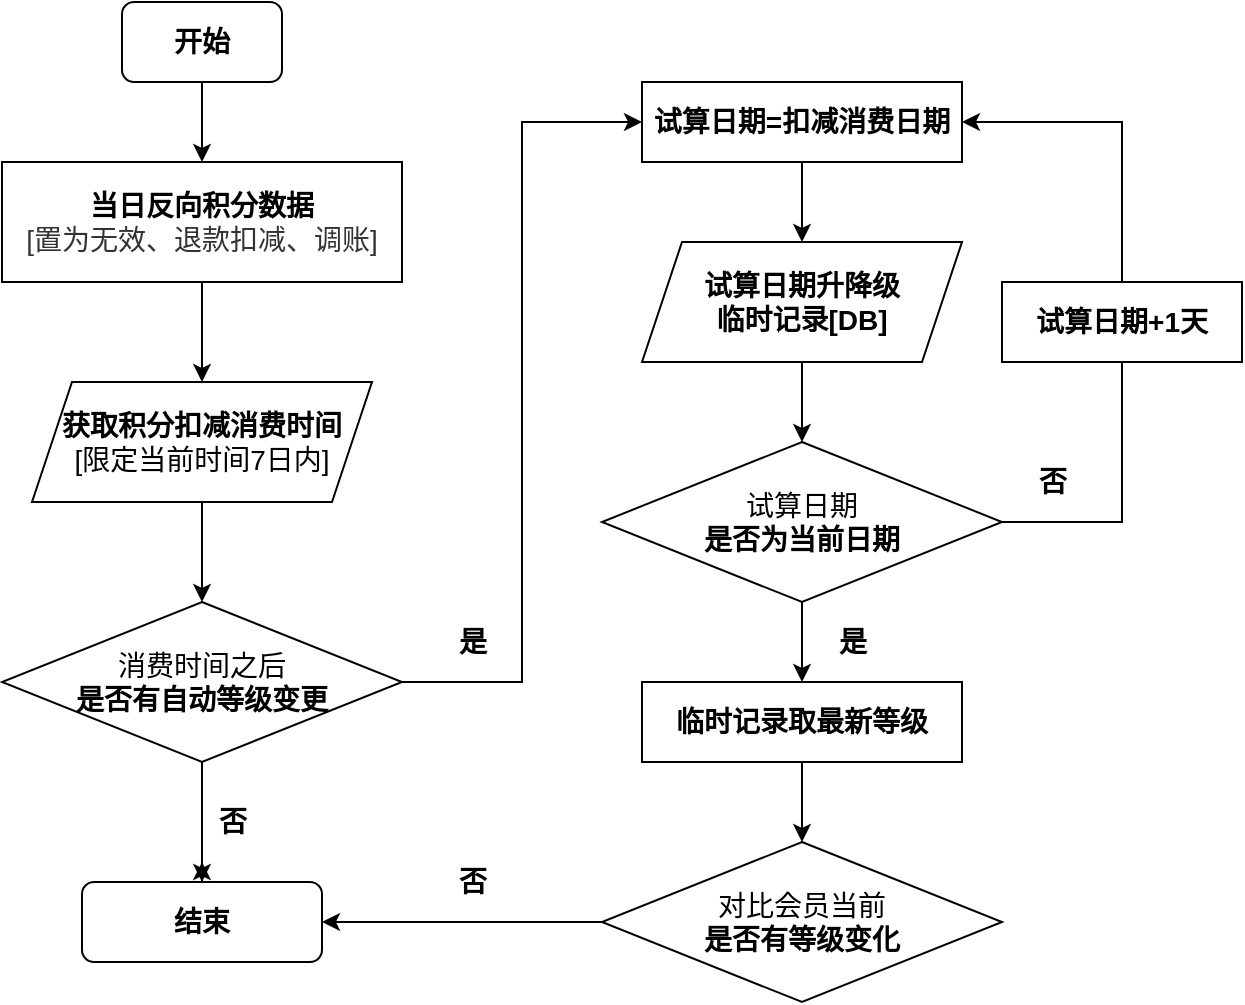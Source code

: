 <mxfile version="14.1.2" type="github">
  <diagram id="gUxt7FaEf-Kk89n041io" name="Page-1">
    <mxGraphModel dx="1185" dy="635" grid="1" gridSize="10" guides="1" tooltips="1" connect="1" arrows="1" fold="1" page="1" pageScale="1" pageWidth="827" pageHeight="1169" math="0" shadow="0">
      <root>
        <mxCell id="0" />
        <mxCell id="1" parent="0" />
        <mxCell id="G0XDKm17rJ_6QTCPzixr-4" style="edgeStyle=orthogonalEdgeStyle;rounded=0;orthogonalLoop=1;jettySize=auto;html=1;exitX=0.5;exitY=1;exitDx=0;exitDy=0;entryX=0.5;entryY=0;entryDx=0;entryDy=0;" edge="1" parent="1" source="G0XDKm17rJ_6QTCPzixr-1" target="G0XDKm17rJ_6QTCPzixr-2">
          <mxGeometry relative="1" as="geometry" />
        </mxCell>
        <mxCell id="G0XDKm17rJ_6QTCPzixr-1" value="&lt;font style=&quot;font-size: 14px&quot;&gt;&lt;b&gt;开始&lt;/b&gt;&lt;/font&gt;" style="rounded=1;whiteSpace=wrap;html=1;" vertex="1" parent="1">
          <mxGeometry x="100" y="40" width="80" height="40" as="geometry" />
        </mxCell>
        <mxCell id="G0XDKm17rJ_6QTCPzixr-7" style="edgeStyle=orthogonalEdgeStyle;rounded=0;orthogonalLoop=1;jettySize=auto;html=1;exitX=0.5;exitY=1;exitDx=0;exitDy=0;entryX=0.5;entryY=0;entryDx=0;entryDy=0;" edge="1" parent="1" source="G0XDKm17rJ_6QTCPzixr-2" target="G0XDKm17rJ_6QTCPzixr-5">
          <mxGeometry relative="1" as="geometry" />
        </mxCell>
        <mxCell id="G0XDKm17rJ_6QTCPzixr-2" value="&lt;font style=&quot;font-size: 14px&quot;&gt;&lt;b&gt;当日反向积分数据&lt;/b&gt;&lt;br&gt;&lt;span style=&quot;color: rgb(51 , 51 , 51) ; font-family: &amp;#34;arial normal&amp;#34; , &amp;#34;arial&amp;#34;&quot;&gt;[置为无效、退款扣减、调账]&lt;/span&gt;&lt;/font&gt;" style="rounded=0;whiteSpace=wrap;html=1;align=center;" vertex="1" parent="1">
          <mxGeometry x="40" y="120" width="200" height="60" as="geometry" />
        </mxCell>
        <mxCell id="G0XDKm17rJ_6QTCPzixr-9" style="edgeStyle=orthogonalEdgeStyle;rounded=0;orthogonalLoop=1;jettySize=auto;html=1;exitX=0.5;exitY=1;exitDx=0;exitDy=0;entryX=0.5;entryY=0;entryDx=0;entryDy=0;" edge="1" parent="1" source="G0XDKm17rJ_6QTCPzixr-5" target="G0XDKm17rJ_6QTCPzixr-8">
          <mxGeometry relative="1" as="geometry" />
        </mxCell>
        <mxCell id="G0XDKm17rJ_6QTCPzixr-5" value="&lt;font style=&quot;font-size: 14px&quot;&gt;&lt;b&gt;获取积分扣减消费时间&lt;/b&gt;&lt;br&gt;[限定当前时间7日内]&lt;br&gt;&lt;/font&gt;" style="shape=parallelogram;perimeter=parallelogramPerimeter;whiteSpace=wrap;html=1;fixedSize=1;" vertex="1" parent="1">
          <mxGeometry x="55" y="230" width="170" height="60" as="geometry" />
        </mxCell>
        <mxCell id="G0XDKm17rJ_6QTCPzixr-16" style="edgeStyle=orthogonalEdgeStyle;rounded=0;orthogonalLoop=1;jettySize=auto;html=1;entryX=0.5;entryY=0;entryDx=0;entryDy=0;" edge="1" parent="1" source="G0XDKm17rJ_6QTCPzixr-8" target="G0XDKm17rJ_6QTCPzixr-10">
          <mxGeometry relative="1" as="geometry" />
        </mxCell>
        <mxCell id="G0XDKm17rJ_6QTCPzixr-20" style="edgeStyle=orthogonalEdgeStyle;rounded=0;orthogonalLoop=1;jettySize=auto;html=1;entryX=0;entryY=0.5;entryDx=0;entryDy=0;" edge="1" parent="1" source="G0XDKm17rJ_6QTCPzixr-8" target="G0XDKm17rJ_6QTCPzixr-19">
          <mxGeometry relative="1" as="geometry" />
        </mxCell>
        <mxCell id="G0XDKm17rJ_6QTCPzixr-8" value="&lt;font style=&quot;font-size: 14px&quot;&gt;消费时间之后&lt;br&gt;&lt;b&gt;是否有自动等级变更&lt;/b&gt;&lt;/font&gt;" style="rhombus;whiteSpace=wrap;html=1;" vertex="1" parent="1">
          <mxGeometry x="40" y="340" width="200" height="80" as="geometry" />
        </mxCell>
        <mxCell id="G0XDKm17rJ_6QTCPzixr-18" style="edgeStyle=orthogonalEdgeStyle;rounded=0;orthogonalLoop=1;jettySize=auto;html=1;exitX=0.5;exitY=0;exitDx=0;exitDy=0;" edge="1" parent="1" source="G0XDKm17rJ_6QTCPzixr-10">
          <mxGeometry relative="1" as="geometry">
            <mxPoint x="140" y="470" as="targetPoint" />
          </mxGeometry>
        </mxCell>
        <mxCell id="G0XDKm17rJ_6QTCPzixr-10" value="&lt;font style=&quot;font-size: 14px&quot;&gt;&lt;b&gt;结束&lt;/b&gt;&lt;/font&gt;" style="rounded=1;whiteSpace=wrap;html=1;" vertex="1" parent="1">
          <mxGeometry x="80" y="480" width="120" height="40" as="geometry" />
        </mxCell>
        <mxCell id="G0XDKm17rJ_6QTCPzixr-17" value="&lt;font style=&quot;font-size: 14px&quot;&gt;&lt;b style=&quot;line-height: 120%&quot;&gt;否&lt;/b&gt;&lt;/font&gt;" style="text;html=1;resizable=0;autosize=1;align=center;verticalAlign=middle;points=[];fillColor=none;strokeColor=none;rounded=0;" vertex="1" parent="1">
          <mxGeometry x="140" y="440" width="30" height="20" as="geometry" />
        </mxCell>
        <mxCell id="G0XDKm17rJ_6QTCPzixr-23" style="edgeStyle=orthogonalEdgeStyle;rounded=0;orthogonalLoop=1;jettySize=auto;html=1;entryX=0.5;entryY=0;entryDx=0;entryDy=0;" edge="1" parent="1" source="G0XDKm17rJ_6QTCPzixr-19" target="G0XDKm17rJ_6QTCPzixr-22">
          <mxGeometry relative="1" as="geometry" />
        </mxCell>
        <mxCell id="G0XDKm17rJ_6QTCPzixr-19" value="&lt;b&gt;&lt;font style=&quot;font-size: 14px&quot;&gt;试算日期=扣减消费日期&lt;/font&gt;&lt;/b&gt;" style="rounded=0;whiteSpace=wrap;html=1;" vertex="1" parent="1">
          <mxGeometry x="360" y="80" width="160" height="40" as="geometry" />
        </mxCell>
        <mxCell id="G0XDKm17rJ_6QTCPzixr-21" value="&lt;font style=&quot;font-size: 14px&quot;&gt;&lt;b style=&quot;line-height: 120%&quot;&gt;是&lt;/b&gt;&lt;/font&gt;" style="text;html=1;resizable=0;autosize=1;align=center;verticalAlign=middle;points=[];fillColor=none;strokeColor=none;rounded=0;" vertex="1" parent="1">
          <mxGeometry x="260" y="350" width="30" height="20" as="geometry" />
        </mxCell>
        <mxCell id="G0XDKm17rJ_6QTCPzixr-25" style="edgeStyle=orthogonalEdgeStyle;rounded=0;orthogonalLoop=1;jettySize=auto;html=1;exitX=0.5;exitY=1;exitDx=0;exitDy=0;entryX=0.5;entryY=0;entryDx=0;entryDy=0;" edge="1" parent="1" source="G0XDKm17rJ_6QTCPzixr-22" target="G0XDKm17rJ_6QTCPzixr-24">
          <mxGeometry relative="1" as="geometry" />
        </mxCell>
        <mxCell id="G0XDKm17rJ_6QTCPzixr-22" value="&lt;b&gt;&lt;font style=&quot;font-size: 14px&quot;&gt;试算日期升降级&lt;br&gt;临时&lt;/font&gt;&lt;/b&gt;&lt;b&gt;&lt;font style=&quot;font-size: 14px&quot;&gt;记录[DB]&lt;/font&gt;&lt;/b&gt;" style="shape=parallelogram;perimeter=parallelogramPerimeter;whiteSpace=wrap;html=1;fixedSize=1;" vertex="1" parent="1">
          <mxGeometry x="360" y="160" width="160" height="60" as="geometry" />
        </mxCell>
        <mxCell id="G0XDKm17rJ_6QTCPzixr-26" style="edgeStyle=orthogonalEdgeStyle;rounded=0;orthogonalLoop=1;jettySize=auto;html=1;entryX=1;entryY=0.5;entryDx=0;entryDy=0;exitX=1;exitY=0.5;exitDx=0;exitDy=0;" edge="1" parent="1" source="G0XDKm17rJ_6QTCPzixr-24" target="G0XDKm17rJ_6QTCPzixr-19">
          <mxGeometry relative="1" as="geometry">
            <Array as="points">
              <mxPoint x="600" y="300" />
              <mxPoint x="600" y="100" />
            </Array>
          </mxGeometry>
        </mxCell>
        <mxCell id="G0XDKm17rJ_6QTCPzixr-30" style="edgeStyle=orthogonalEdgeStyle;rounded=0;orthogonalLoop=1;jettySize=auto;html=1;entryX=0.5;entryY=0;entryDx=0;entryDy=0;" edge="1" parent="1" source="G0XDKm17rJ_6QTCPzixr-24" target="G0XDKm17rJ_6QTCPzixr-29">
          <mxGeometry relative="1" as="geometry" />
        </mxCell>
        <mxCell id="G0XDKm17rJ_6QTCPzixr-24" value="&lt;font style=&quot;font-size: 14px&quot;&gt;试算日期&lt;br&gt;&lt;b&gt;是否为当前日期&lt;/b&gt;&lt;/font&gt;" style="rhombus;whiteSpace=wrap;html=1;" vertex="1" parent="1">
          <mxGeometry x="340" y="260" width="200" height="80" as="geometry" />
        </mxCell>
        <mxCell id="G0XDKm17rJ_6QTCPzixr-27" value="&lt;font style=&quot;font-size: 14px&quot;&gt;&lt;b style=&quot;line-height: 120%&quot;&gt;否&lt;/b&gt;&lt;/font&gt;" style="text;html=1;resizable=0;autosize=1;align=center;verticalAlign=middle;points=[];fillColor=none;strokeColor=none;rounded=0;" vertex="1" parent="1">
          <mxGeometry x="550" y="270" width="30" height="20" as="geometry" />
        </mxCell>
        <mxCell id="G0XDKm17rJ_6QTCPzixr-28" value="&lt;b&gt;&lt;font style=&quot;font-size: 14px&quot;&gt;试算日期+1天&lt;/font&gt;&lt;/b&gt;" style="rounded=0;whiteSpace=wrap;html=1;" vertex="1" parent="1">
          <mxGeometry x="540" y="180" width="120" height="40" as="geometry" />
        </mxCell>
        <mxCell id="G0XDKm17rJ_6QTCPzixr-33" style="edgeStyle=orthogonalEdgeStyle;rounded=0;orthogonalLoop=1;jettySize=auto;html=1;exitX=0.5;exitY=1;exitDx=0;exitDy=0;" edge="1" parent="1" source="G0XDKm17rJ_6QTCPzixr-29" target="G0XDKm17rJ_6QTCPzixr-32">
          <mxGeometry relative="1" as="geometry" />
        </mxCell>
        <mxCell id="G0XDKm17rJ_6QTCPzixr-29" value="&lt;b&gt;&lt;font style=&quot;font-size: 14px&quot;&gt;临时记录取最新等级&lt;/font&gt;&lt;/b&gt;" style="rounded=0;whiteSpace=wrap;html=1;" vertex="1" parent="1">
          <mxGeometry x="360" y="380" width="160" height="40" as="geometry" />
        </mxCell>
        <mxCell id="G0XDKm17rJ_6QTCPzixr-31" value="&lt;font style=&quot;font-size: 14px&quot;&gt;&lt;b style=&quot;line-height: 120%&quot;&gt;是&lt;/b&gt;&lt;/font&gt;" style="text;html=1;resizable=0;autosize=1;align=center;verticalAlign=middle;points=[];fillColor=none;strokeColor=none;rounded=0;" vertex="1" parent="1">
          <mxGeometry x="450" y="350" width="30" height="20" as="geometry" />
        </mxCell>
        <mxCell id="G0XDKm17rJ_6QTCPzixr-35" style="edgeStyle=orthogonalEdgeStyle;rounded=0;orthogonalLoop=1;jettySize=auto;html=1;exitX=0;exitY=0.5;exitDx=0;exitDy=0;entryX=1;entryY=0.5;entryDx=0;entryDy=0;" edge="1" parent="1" source="G0XDKm17rJ_6QTCPzixr-32" target="G0XDKm17rJ_6QTCPzixr-10">
          <mxGeometry relative="1" as="geometry" />
        </mxCell>
        <mxCell id="G0XDKm17rJ_6QTCPzixr-32" value="&lt;span style=&quot;font-size: 14px&quot;&gt;对比&lt;/span&gt;&lt;span style=&quot;font-size: 14px&quot;&gt;会员当前&lt;br&gt;&lt;b&gt;是否有等级变化&lt;/b&gt;&lt;br&gt;&lt;/span&gt;" style="rhombus;whiteSpace=wrap;html=1;" vertex="1" parent="1">
          <mxGeometry x="340" y="460" width="200" height="80" as="geometry" />
        </mxCell>
        <mxCell id="G0XDKm17rJ_6QTCPzixr-34" value="&lt;font style=&quot;font-size: 14px&quot;&gt;&lt;b style=&quot;line-height: 120%&quot;&gt;否&lt;/b&gt;&lt;/font&gt;" style="text;html=1;resizable=0;autosize=1;align=center;verticalAlign=middle;points=[];fillColor=none;strokeColor=none;rounded=0;" vertex="1" parent="1">
          <mxGeometry x="260" y="470" width="30" height="20" as="geometry" />
        </mxCell>
      </root>
    </mxGraphModel>
  </diagram>
</mxfile>
